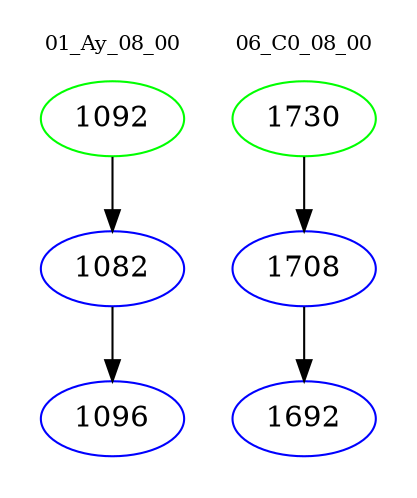 digraph{
subgraph cluster_0 {
color = white
label = "01_Ay_08_00";
fontsize=10;
T0_1092 [label="1092", color="green"]
T0_1092 -> T0_1082 [color="black"]
T0_1082 [label="1082", color="blue"]
T0_1082 -> T0_1096 [color="black"]
T0_1096 [label="1096", color="blue"]
}
subgraph cluster_1 {
color = white
label = "06_C0_08_00";
fontsize=10;
T1_1730 [label="1730", color="green"]
T1_1730 -> T1_1708 [color="black"]
T1_1708 [label="1708", color="blue"]
T1_1708 -> T1_1692 [color="black"]
T1_1692 [label="1692", color="blue"]
}
}
